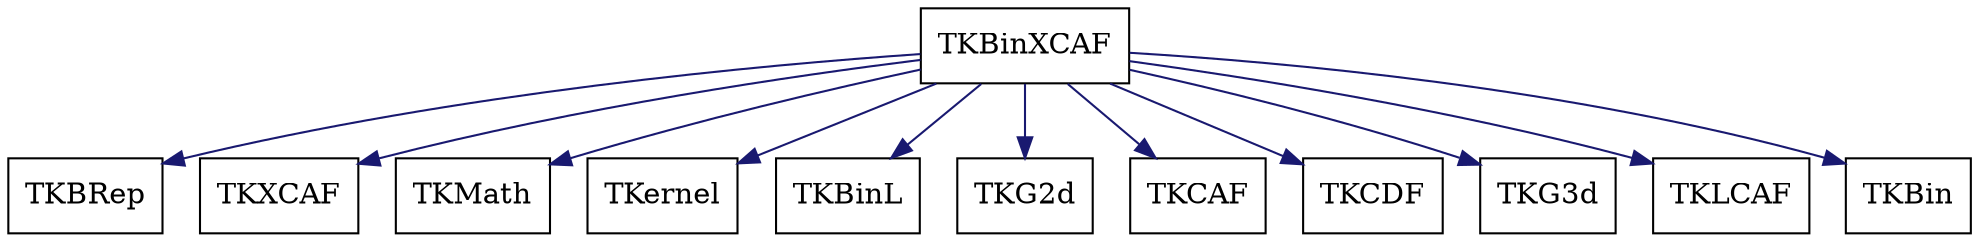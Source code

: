 digraph schema_TKBinXCAF
{
	TKBinXCAF [ URL = "toolkit_tkbinxcaf.html", shape = box ]
	TKBRep [ URL = "toolkit_tkbrep.html" , shape = box ]
	TKBinXCAF -> TKBRep [ color = "midnightblue", style = "solid" ]
	TKXCAF [ URL = "toolkit_tkxcaf.html" , shape = box ]
	TKBinXCAF -> TKXCAF [ color = "midnightblue", style = "solid" ]
	TKMath [ URL = "toolkit_tkmath.html" , shape = box ]
	TKBinXCAF -> TKMath [ color = "midnightblue", style = "solid" ]
	TKernel [ URL = "toolkit_tkernel.html" , shape = box ]
	TKBinXCAF -> TKernel [ color = "midnightblue", style = "solid" ]
	TKBinL [ URL = "toolkit_tkbinl.html" , shape = box ]
	TKBinXCAF -> TKBinL [ color = "midnightblue", style = "solid" ]
	TKG2d [ URL = "toolkit_tkg2d.html" , shape = box ]
	TKBinXCAF -> TKG2d [ color = "midnightblue", style = "solid" ]
	TKCAF [ URL = "toolkit_tkcaf.html" , shape = box ]
	TKBinXCAF -> TKCAF [ color = "midnightblue", style = "solid" ]
	TKCDF [ URL = "toolkit_tkcdf.html" , shape = box ]
	TKBinXCAF -> TKCDF [ color = "midnightblue", style = "solid" ]
	TKG3d [ URL = "toolkit_tkg3d.html" , shape = box ]
	TKBinXCAF -> TKG3d [ color = "midnightblue", style = "solid" ]
	TKLCAF [ URL = "toolkit_tklcaf.html" , shape = box ]
	TKBinXCAF -> TKLCAF [ color = "midnightblue", style = "solid" ]
	TKBin [ URL = "toolkit_tkbin.html" , shape = box ]
	TKBinXCAF -> TKBin [ color = "midnightblue", style = "solid" ]
	aspect = 1
}
